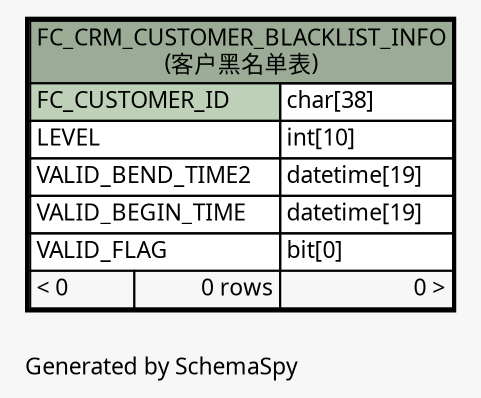 // dot 2.26.0 on Linux 2.6.32-504.3.3.el6.x86_64
// SchemaSpy rev Unknown
digraph "oneDegreeRelationshipsDiagram" {
  graph [
    rankdir="RL"
    bgcolor="#f7f7f7"
    label="\nGenerated by SchemaSpy"
    labeljust="l"
    nodesep="0.18"
    ranksep="0.46"
    fontname="Microsoft YaHei"
    fontsize="11"
  ];
  node [
    fontname="Microsoft YaHei"
    fontsize="11"
    shape="plaintext"
  ];
  edge [
    arrowsize="0.8"
  ];
  "FC_CRM_CUSTOMER_BLACKLIST_INFO" [
    label=<
    <TABLE BORDER="2" CELLBORDER="1" CELLSPACING="0" BGCOLOR="#ffffff">
      <TR><TD COLSPAN="3" BGCOLOR="#9bab96" ALIGN="CENTER">FC_CRM_CUSTOMER_BLACKLIST_INFO<br/>(客户黑名单表)</TD></TR>
      <TR><TD PORT="FC_CUSTOMER_ID" COLSPAN="2" BGCOLOR="#bed1b8" ALIGN="LEFT">FC_CUSTOMER_ID</TD><TD PORT="FC_CUSTOMER_ID.type" ALIGN="LEFT">char[38]</TD></TR>
      <TR><TD PORT="LEVEL" COLSPAN="2" ALIGN="LEFT">LEVEL</TD><TD PORT="LEVEL.type" ALIGN="LEFT">int[10]</TD></TR>
      <TR><TD PORT="VALID_BEND_TIME2" COLSPAN="2" ALIGN="LEFT">VALID_BEND_TIME2</TD><TD PORT="VALID_BEND_TIME2.type" ALIGN="LEFT">datetime[19]</TD></TR>
      <TR><TD PORT="VALID_BEGIN_TIME" COLSPAN="2" ALIGN="LEFT">VALID_BEGIN_TIME</TD><TD PORT="VALID_BEGIN_TIME.type" ALIGN="LEFT">datetime[19]</TD></TR>
      <TR><TD PORT="VALID_FLAG" COLSPAN="2" ALIGN="LEFT">VALID_FLAG</TD><TD PORT="VALID_FLAG.type" ALIGN="LEFT">bit[0]</TD></TR>
      <TR><TD ALIGN="LEFT" BGCOLOR="#f7f7f7">&lt; 0</TD><TD ALIGN="RIGHT" BGCOLOR="#f7f7f7">0 rows</TD><TD ALIGN="RIGHT" BGCOLOR="#f7f7f7">0 &gt;</TD></TR>
    </TABLE>>
    URL="FC_CRM_CUSTOMER_BLACKLIST_INFO.html"
    tooltip="FC_CRM_CUSTOMER_BLACKLIST_INFO"
  ];
}
